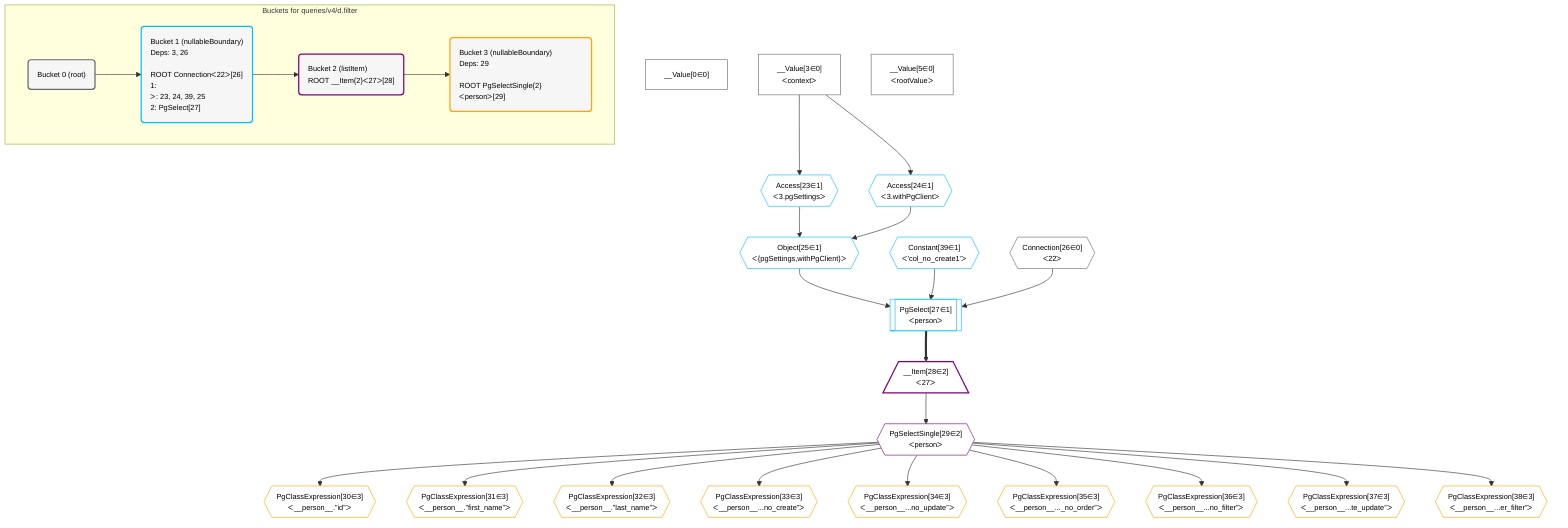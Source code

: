 %%{init: {'themeVariables': { 'fontSize': '12px'}}}%%
graph TD
    classDef path fill:#eee,stroke:#000,color:#000
    classDef plan fill:#fff,stroke-width:1px,color:#000
    classDef itemplan fill:#fff,stroke-width:2px,color:#000
    classDef unbatchedplan fill:#dff,stroke-width:1px,color:#000
    classDef sideeffectplan fill:#fcc,stroke-width:2px,color:#000
    classDef bucket fill:#f6f6f6,color:#000,stroke-width:2px,text-align:left


    %% plan dependencies
    __Value0["__Value[0∈0]"]:::plan
    __Value3["__Value[3∈0]<br />ᐸcontextᐳ"]:::plan
    __Value5["__Value[5∈0]<br />ᐸrootValueᐳ"]:::plan
    Connection26{{"Connection[26∈0]<br />ᐸ22ᐳ"}}:::plan
    PgSelect27[["PgSelect[27∈1]<br />ᐸpersonᐳ"]]:::plan
    Object25{{"Object[25∈1]<br />ᐸ{pgSettings,withPgClient}ᐳ"}}:::plan
    Constant39{{"Constant[39∈1]<br />ᐸ'col_no_create1'ᐳ"}}:::plan
    Object25 & Constant39 & Connection26 --> PgSelect27
    Access23{{"Access[23∈1]<br />ᐸ3.pgSettingsᐳ"}}:::plan
    Access24{{"Access[24∈1]<br />ᐸ3.withPgClientᐳ"}}:::plan
    Access23 & Access24 --> Object25
    __Value3 --> Access23
    __Value3 --> Access24
    __Item28[/"__Item[28∈2]<br />ᐸ27ᐳ"\]:::itemplan
    PgSelect27 ==> __Item28
    PgSelectSingle29{{"PgSelectSingle[29∈2]<br />ᐸpersonᐳ"}}:::plan
    __Item28 --> PgSelectSingle29
    PgClassExpression30{{"PgClassExpression[30∈3]<br />ᐸ__person__.”id”ᐳ"}}:::plan
    PgSelectSingle29 --> PgClassExpression30
    PgClassExpression31{{"PgClassExpression[31∈3]<br />ᐸ__person__.”first_name”ᐳ"}}:::plan
    PgSelectSingle29 --> PgClassExpression31
    PgClassExpression32{{"PgClassExpression[32∈3]<br />ᐸ__person__.”last_name”ᐳ"}}:::plan
    PgSelectSingle29 --> PgClassExpression32
    PgClassExpression33{{"PgClassExpression[33∈3]<br />ᐸ__person__...no_create”ᐳ"}}:::plan
    PgSelectSingle29 --> PgClassExpression33
    PgClassExpression34{{"PgClassExpression[34∈3]<br />ᐸ__person__...no_update”ᐳ"}}:::plan
    PgSelectSingle29 --> PgClassExpression34
    PgClassExpression35{{"PgClassExpression[35∈3]<br />ᐸ__person__..._no_order”ᐳ"}}:::plan
    PgSelectSingle29 --> PgClassExpression35
    PgClassExpression36{{"PgClassExpression[36∈3]<br />ᐸ__person__...no_filter”ᐳ"}}:::plan
    PgSelectSingle29 --> PgClassExpression36
    PgClassExpression37{{"PgClassExpression[37∈3]<br />ᐸ__person__...te_update”ᐳ"}}:::plan
    PgSelectSingle29 --> PgClassExpression37
    PgClassExpression38{{"PgClassExpression[38∈3]<br />ᐸ__person__...er_filter”ᐳ"}}:::plan
    PgSelectSingle29 --> PgClassExpression38

    %% define steps

    subgraph "Buckets for queries/v4/d.filter"
    Bucket0("Bucket 0 (root)"):::bucket
    classDef bucket0 stroke:#696969
    class Bucket0,__Value0,__Value3,__Value5,Connection26 bucket0
    Bucket1("Bucket 1 (nullableBoundary)<br />Deps: 3, 26<br /><br />ROOT Connectionᐸ22ᐳ[26]<br />1: <br />ᐳ: 23, 24, 39, 25<br />2: PgSelect[27]"):::bucket
    classDef bucket1 stroke:#00bfff
    class Bucket1,Access23,Access24,Object25,PgSelect27,Constant39 bucket1
    Bucket2("Bucket 2 (listItem)<br />ROOT __Item{2}ᐸ27ᐳ[28]"):::bucket
    classDef bucket2 stroke:#7f007f
    class Bucket2,__Item28,PgSelectSingle29 bucket2
    Bucket3("Bucket 3 (nullableBoundary)<br />Deps: 29<br /><br />ROOT PgSelectSingle{2}ᐸpersonᐳ[29]"):::bucket
    classDef bucket3 stroke:#ffa500
    class Bucket3,PgClassExpression30,PgClassExpression31,PgClassExpression32,PgClassExpression33,PgClassExpression34,PgClassExpression35,PgClassExpression36,PgClassExpression37,PgClassExpression38 bucket3
    Bucket0 --> Bucket1
    Bucket1 --> Bucket2
    Bucket2 --> Bucket3
    end
